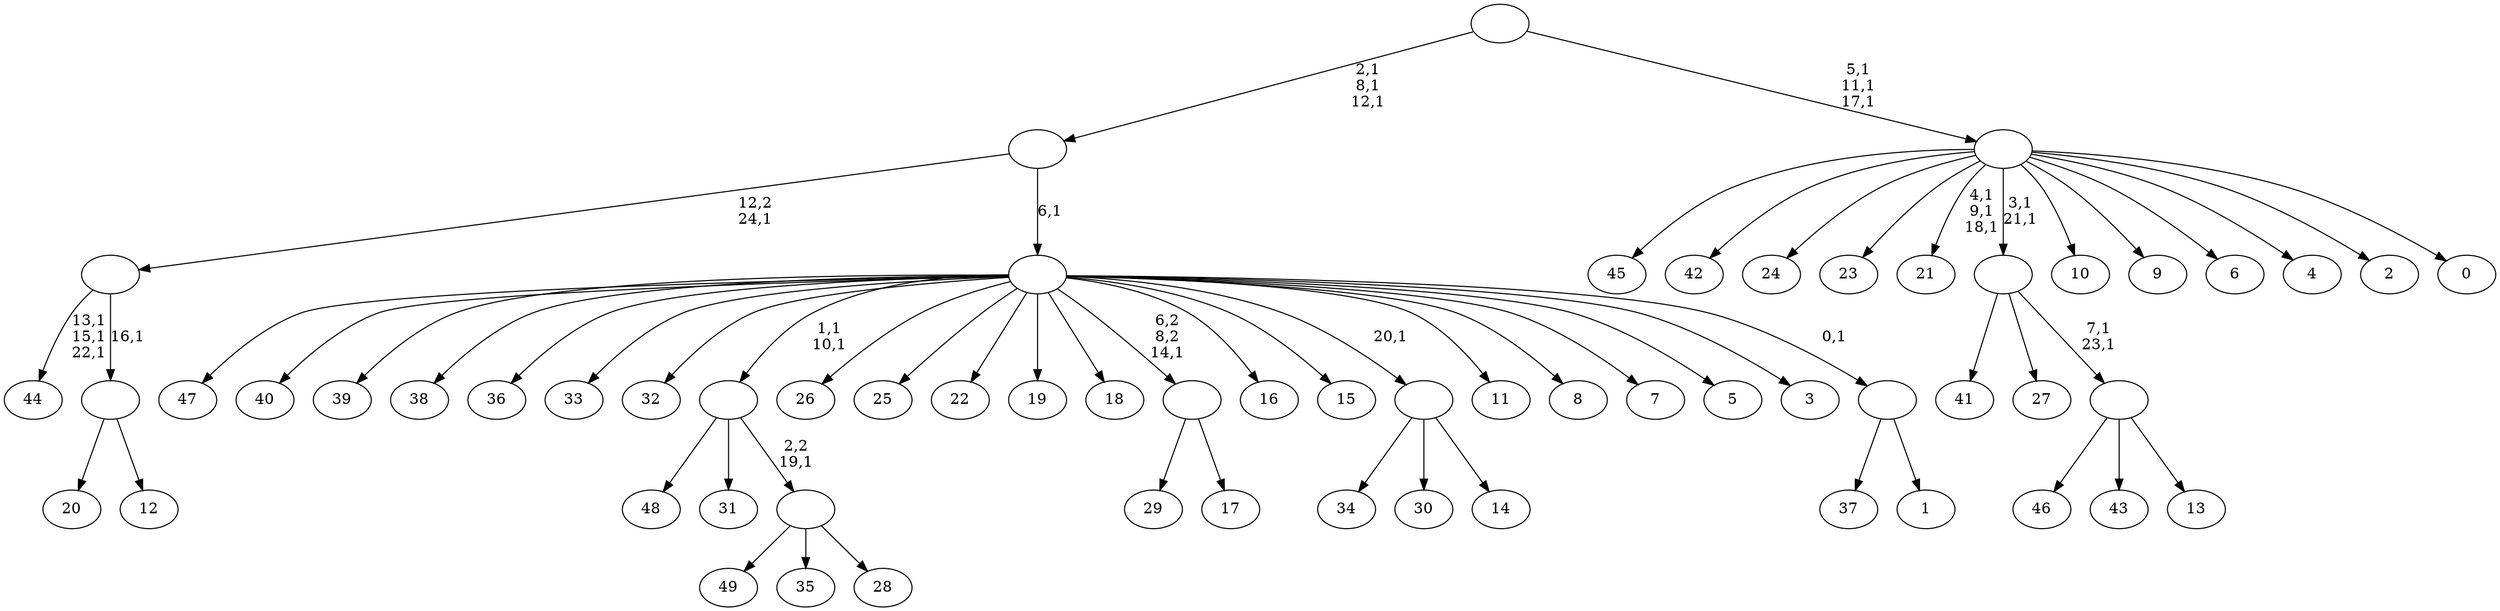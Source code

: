 digraph T {
	75 [label="49"]
	74 [label="48"]
	73 [label="47"]
	72 [label="46"]
	71 [label="45"]
	70 [label="44"]
	66 [label="43"]
	65 [label="42"]
	64 [label="41"]
	63 [label="40"]
	62 [label="39"]
	61 [label="38"]
	60 [label="37"]
	59 [label="36"]
	58 [label="35"]
	57 [label="34"]
	56 [label="33"]
	55 [label="32"]
	54 [label="31"]
	53 [label="30"]
	52 [label="29"]
	51 [label="28"]
	50 [label=""]
	49 [label=""]
	47 [label="27"]
	46 [label="26"]
	45 [label="25"]
	44 [label="24"]
	43 [label="23"]
	42 [label="22"]
	41 [label="21"]
	37 [label="20"]
	36 [label="19"]
	35 [label="18"]
	34 [label="17"]
	33 [label=""]
	32 [label="16"]
	31 [label="15"]
	30 [label="14"]
	29 [label=""]
	28 [label="13"]
	27 [label=""]
	25 [label=""]
	23 [label="12"]
	22 [label=""]
	21 [label=""]
	20 [label="11"]
	19 [label="10"]
	18 [label="9"]
	17 [label="8"]
	16 [label="7"]
	15 [label="6"]
	14 [label="5"]
	13 [label="4"]
	12 [label="3"]
	11 [label="2"]
	10 [label="1"]
	9 [label=""]
	8 [label=""]
	7 [label=""]
	4 [label="0"]
	3 [label=""]
	0 [label=""]
	50 -> 75 [label=""]
	50 -> 58 [label=""]
	50 -> 51 [label=""]
	49 -> 74 [label=""]
	49 -> 54 [label=""]
	49 -> 50 [label="2,2\n19,1"]
	33 -> 52 [label=""]
	33 -> 34 [label=""]
	29 -> 57 [label=""]
	29 -> 53 [label=""]
	29 -> 30 [label=""]
	27 -> 72 [label=""]
	27 -> 66 [label=""]
	27 -> 28 [label=""]
	25 -> 27 [label="7,1\n23,1"]
	25 -> 64 [label=""]
	25 -> 47 [label=""]
	22 -> 37 [label=""]
	22 -> 23 [label=""]
	21 -> 70 [label="13,1\n15,1\n22,1"]
	21 -> 22 [label="16,1"]
	9 -> 60 [label=""]
	9 -> 10 [label=""]
	8 -> 49 [label="1,1\n10,1"]
	8 -> 73 [label=""]
	8 -> 63 [label=""]
	8 -> 62 [label=""]
	8 -> 61 [label=""]
	8 -> 59 [label=""]
	8 -> 56 [label=""]
	8 -> 55 [label=""]
	8 -> 46 [label=""]
	8 -> 45 [label=""]
	8 -> 42 [label=""]
	8 -> 36 [label=""]
	8 -> 35 [label=""]
	8 -> 33 [label="6,2\n8,2\n14,1"]
	8 -> 32 [label=""]
	8 -> 31 [label=""]
	8 -> 29 [label="20,1"]
	8 -> 20 [label=""]
	8 -> 17 [label=""]
	8 -> 16 [label=""]
	8 -> 14 [label=""]
	8 -> 12 [label=""]
	8 -> 9 [label="0,1"]
	7 -> 21 [label="12,2\n24,1"]
	7 -> 8 [label="6,1"]
	3 -> 25 [label="3,1\n21,1"]
	3 -> 41 [label="4,1\n9,1\n18,1"]
	3 -> 71 [label=""]
	3 -> 65 [label=""]
	3 -> 44 [label=""]
	3 -> 43 [label=""]
	3 -> 19 [label=""]
	3 -> 18 [label=""]
	3 -> 15 [label=""]
	3 -> 13 [label=""]
	3 -> 11 [label=""]
	3 -> 4 [label=""]
	0 -> 3 [label="5,1\n11,1\n17,1"]
	0 -> 7 [label="2,1\n8,1\n12,1"]
}
